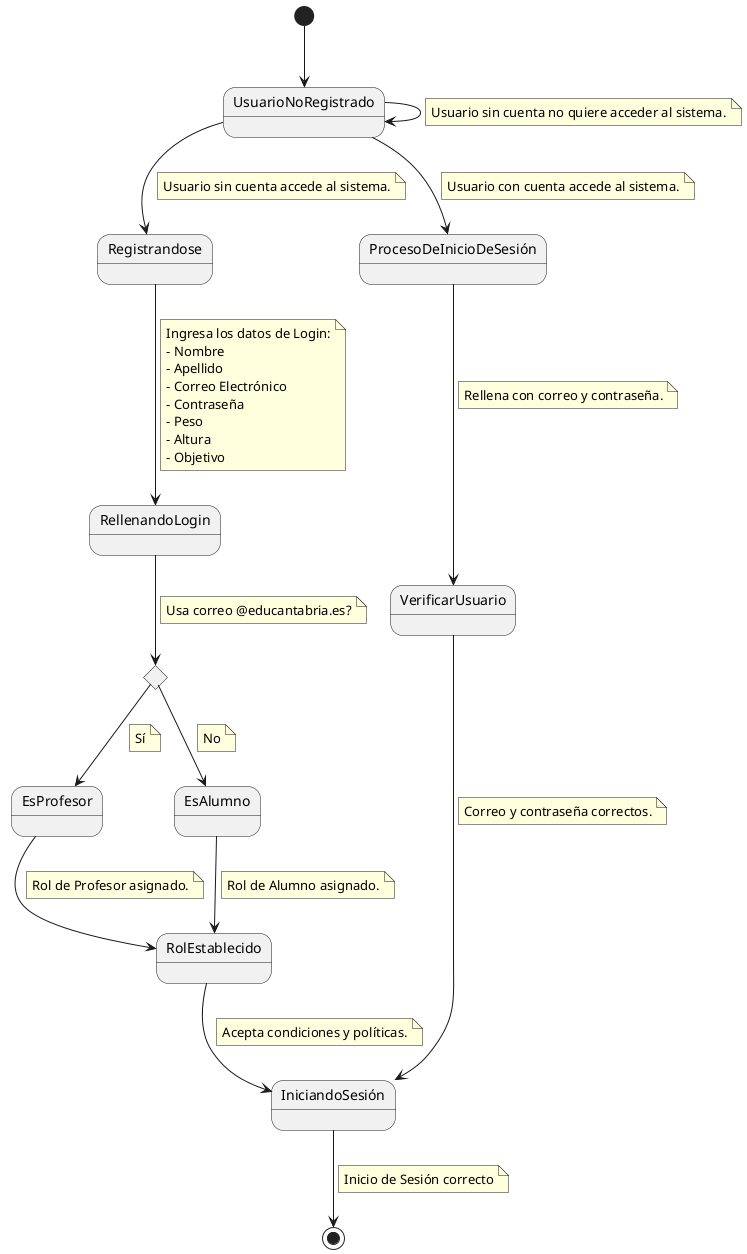 @startuml

  [*] --> UsuarioNoRegistrado
  UsuarioNoRegistrado --> Registrandose
  note on link
    Usuario sin cuenta accede al sistema.
  end note

  UsuarioNoRegistrado --> UsuarioNoRegistrado
  note on link
    Usuario sin cuenta no quiere acceder al sistema.
  end note

  UsuarioNoRegistrado --> ProcesoDeInicioDeSesión
  note on link
    Usuario con cuenta accede al sistema.
  end note

  Registrandose --> RellenandoLogin
  note on link
    Ingresa los datos de Login:
    - Nombre
    - Apellido
    - Correo Electrónico
    - Contraseña
    - Peso
    - Altura
    - Objetivo
  end note
  
  state rombo <<choice>>
  RellenandoLogin --> rombo
  note on link
    Usa correo @educantabria.es?
  end note
  
  rombo --> EsProfesor
  note on link
    Sí
  end note
  
  rombo --> EsAlumno
  note on link
    No
  end note

  EsAlumno --> RolEstablecido
  note on link
    Rol de Alumno asignado.
  end note
  
  EsProfesor --> RolEstablecido
  note on link
    Rol de Profesor asignado.
  end note
  
  RolEstablecido --> IniciandoSesión
  note on link
    Acepta condiciones y políticas.
  end note
  
  ProcesoDeInicioDeSesión --> VerificarUsuario
  note on link
    Rellena con correo y contraseña.
  end note
  
  VerificarUsuario --> IniciandoSesión
  note on link
    Correo y contraseña correctos.
  end note
  
  IniciandoSesión --> [*]
  note on link
    Inicio de Sesión correcto
  end note
  
@enduml
